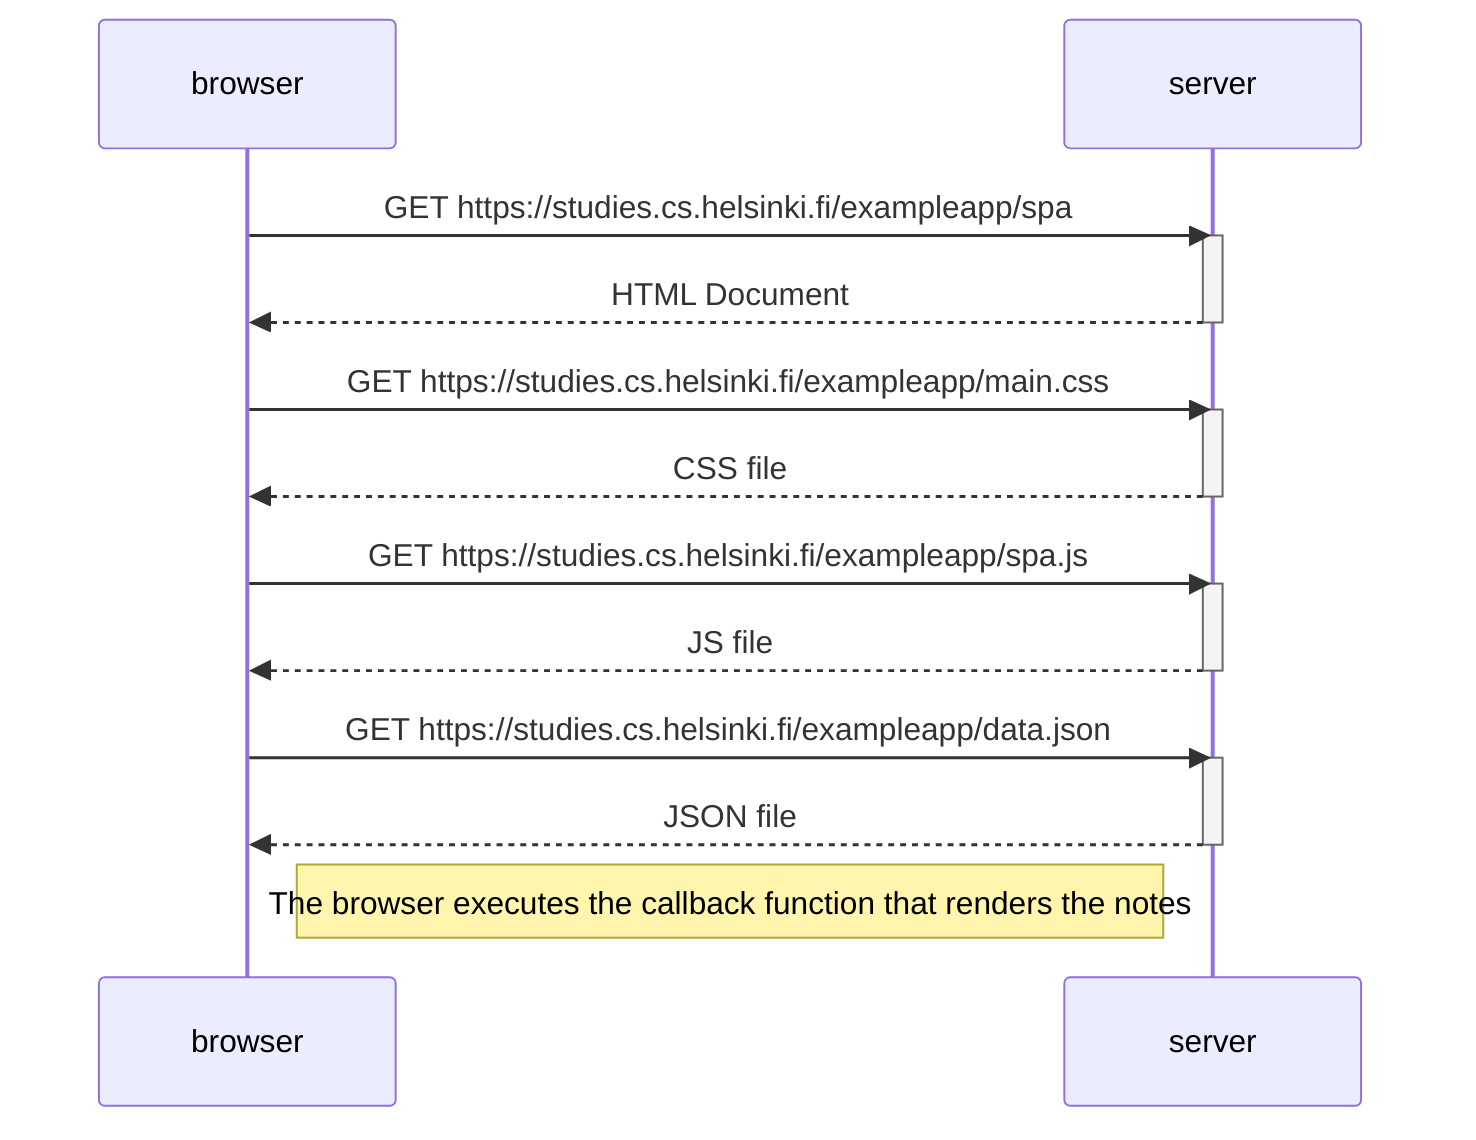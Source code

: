 sequenceDiagram
    participant browser
    participant server

    browser->>server: GET https://studies.cs.helsinki.fi/exampleapp/spa
    activate server
    server-->>browser: HTML Document
    deactivate server

    browser->>server: GET https://studies.cs.helsinki.fi/exampleapp/main.css
    activate server
    server-->>browser: CSS file
    deactivate server

    browser->>server: GET https://studies.cs.helsinki.fi/exampleapp/spa.js
    activate server
    server-->>browser: JS file
    deactivate server

    browser->>server: GET https://studies.cs.helsinki.fi/exampleapp/data.json
    activate server
    server-->>browser: JSON file
    deactivate server
    Note right of browser: The browser executes the callback function that renders the notes